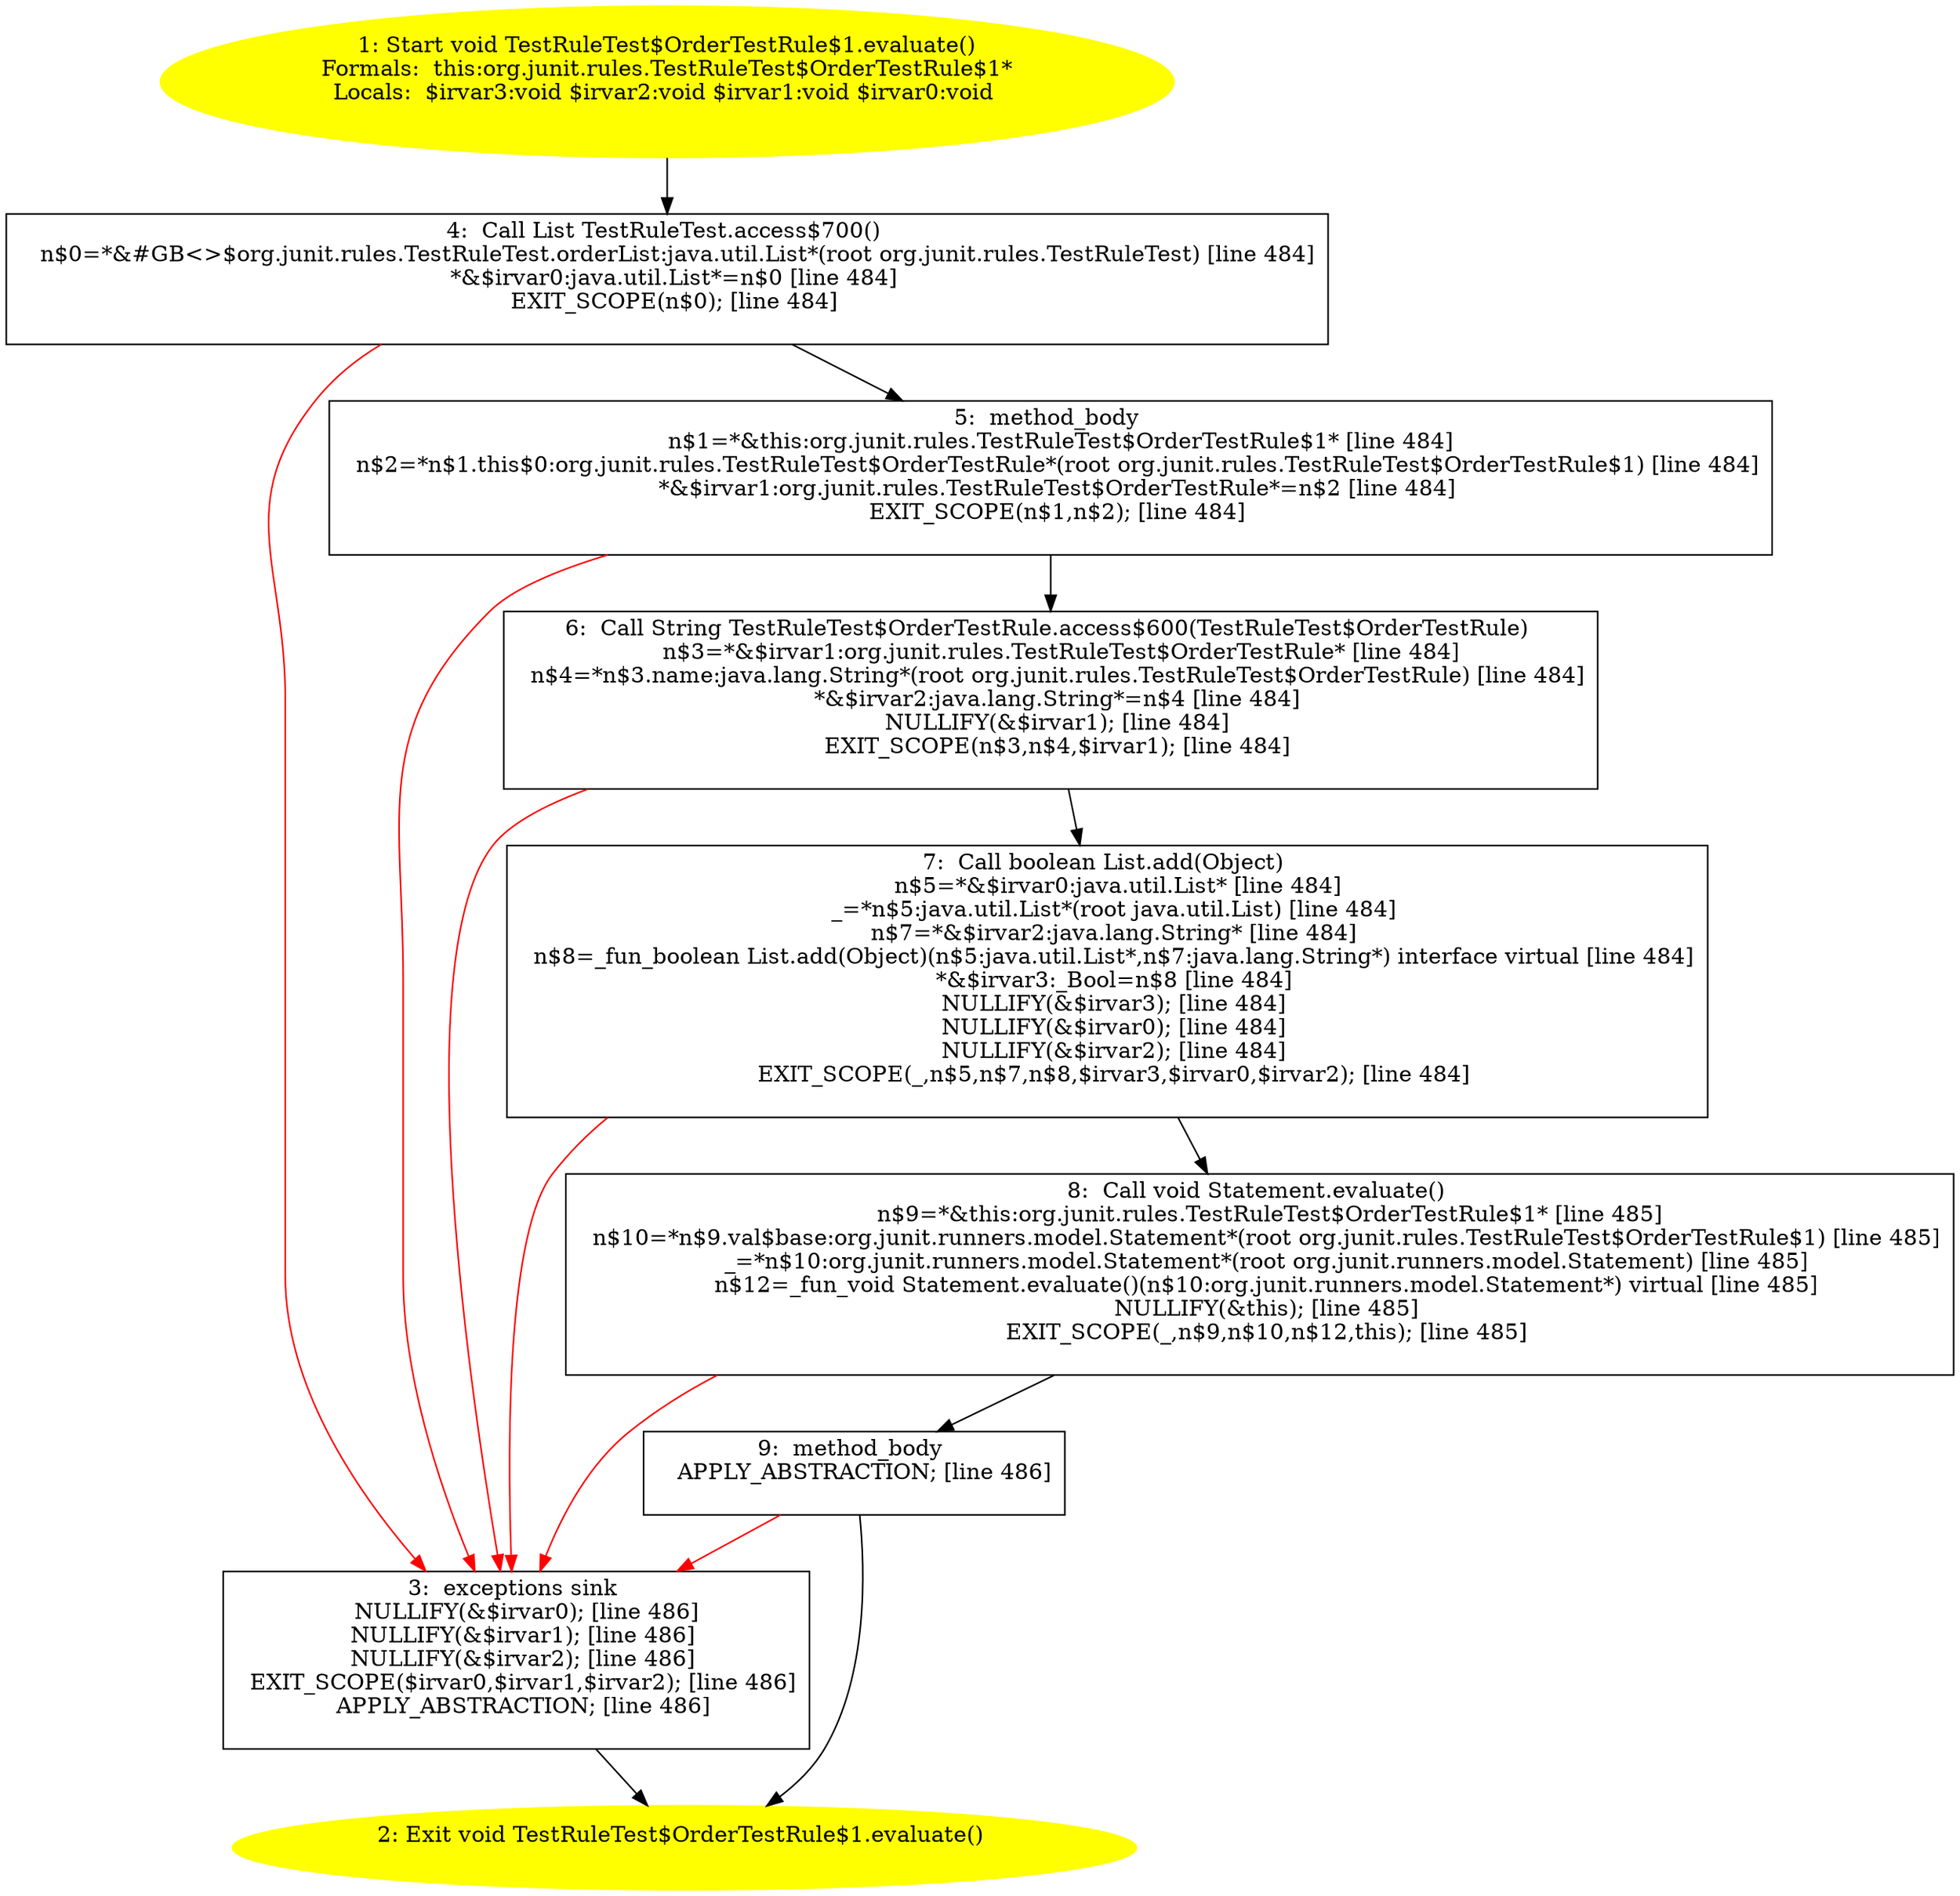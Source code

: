 /* @generated */
digraph cfg {
"org.junit.rules.TestRuleTest$OrderTestRule$1.evaluate():void.4f0a0b7c82caf516f080dc4c3a6b78c6_1" [label="1: Start void TestRuleTest$OrderTestRule$1.evaluate()\nFormals:  this:org.junit.rules.TestRuleTest$OrderTestRule$1*\nLocals:  $irvar3:void $irvar2:void $irvar1:void $irvar0:void \n  " color=yellow style=filled]
	

	 "org.junit.rules.TestRuleTest$OrderTestRule$1.evaluate():void.4f0a0b7c82caf516f080dc4c3a6b78c6_1" -> "org.junit.rules.TestRuleTest$OrderTestRule$1.evaluate():void.4f0a0b7c82caf516f080dc4c3a6b78c6_4" ;
"org.junit.rules.TestRuleTest$OrderTestRule$1.evaluate():void.4f0a0b7c82caf516f080dc4c3a6b78c6_2" [label="2: Exit void TestRuleTest$OrderTestRule$1.evaluate() \n  " color=yellow style=filled]
	

"org.junit.rules.TestRuleTest$OrderTestRule$1.evaluate():void.4f0a0b7c82caf516f080dc4c3a6b78c6_3" [label="3:  exceptions sink \n   NULLIFY(&$irvar0); [line 486]\n  NULLIFY(&$irvar1); [line 486]\n  NULLIFY(&$irvar2); [line 486]\n  EXIT_SCOPE($irvar0,$irvar1,$irvar2); [line 486]\n  APPLY_ABSTRACTION; [line 486]\n " shape="box"]
	

	 "org.junit.rules.TestRuleTest$OrderTestRule$1.evaluate():void.4f0a0b7c82caf516f080dc4c3a6b78c6_3" -> "org.junit.rules.TestRuleTest$OrderTestRule$1.evaluate():void.4f0a0b7c82caf516f080dc4c3a6b78c6_2" ;
"org.junit.rules.TestRuleTest$OrderTestRule$1.evaluate():void.4f0a0b7c82caf516f080dc4c3a6b78c6_4" [label="4:  Call List TestRuleTest.access$700() \n   n$0=*&#GB<>$org.junit.rules.TestRuleTest.orderList:java.util.List*(root org.junit.rules.TestRuleTest) [line 484]\n  *&$irvar0:java.util.List*=n$0 [line 484]\n  EXIT_SCOPE(n$0); [line 484]\n " shape="box"]
	

	 "org.junit.rules.TestRuleTest$OrderTestRule$1.evaluate():void.4f0a0b7c82caf516f080dc4c3a6b78c6_4" -> "org.junit.rules.TestRuleTest$OrderTestRule$1.evaluate():void.4f0a0b7c82caf516f080dc4c3a6b78c6_5" ;
	 "org.junit.rules.TestRuleTest$OrderTestRule$1.evaluate():void.4f0a0b7c82caf516f080dc4c3a6b78c6_4" -> "org.junit.rules.TestRuleTest$OrderTestRule$1.evaluate():void.4f0a0b7c82caf516f080dc4c3a6b78c6_3" [color="red" ];
"org.junit.rules.TestRuleTest$OrderTestRule$1.evaluate():void.4f0a0b7c82caf516f080dc4c3a6b78c6_5" [label="5:  method_body \n   n$1=*&this:org.junit.rules.TestRuleTest$OrderTestRule$1* [line 484]\n  n$2=*n$1.this$0:org.junit.rules.TestRuleTest$OrderTestRule*(root org.junit.rules.TestRuleTest$OrderTestRule$1) [line 484]\n  *&$irvar1:org.junit.rules.TestRuleTest$OrderTestRule*=n$2 [line 484]\n  EXIT_SCOPE(n$1,n$2); [line 484]\n " shape="box"]
	

	 "org.junit.rules.TestRuleTest$OrderTestRule$1.evaluate():void.4f0a0b7c82caf516f080dc4c3a6b78c6_5" -> "org.junit.rules.TestRuleTest$OrderTestRule$1.evaluate():void.4f0a0b7c82caf516f080dc4c3a6b78c6_6" ;
	 "org.junit.rules.TestRuleTest$OrderTestRule$1.evaluate():void.4f0a0b7c82caf516f080dc4c3a6b78c6_5" -> "org.junit.rules.TestRuleTest$OrderTestRule$1.evaluate():void.4f0a0b7c82caf516f080dc4c3a6b78c6_3" [color="red" ];
"org.junit.rules.TestRuleTest$OrderTestRule$1.evaluate():void.4f0a0b7c82caf516f080dc4c3a6b78c6_6" [label="6:  Call String TestRuleTest$OrderTestRule.access$600(TestRuleTest$OrderTestRule) \n   n$3=*&$irvar1:org.junit.rules.TestRuleTest$OrderTestRule* [line 484]\n  n$4=*n$3.name:java.lang.String*(root org.junit.rules.TestRuleTest$OrderTestRule) [line 484]\n  *&$irvar2:java.lang.String*=n$4 [line 484]\n  NULLIFY(&$irvar1); [line 484]\n  EXIT_SCOPE(n$3,n$4,$irvar1); [line 484]\n " shape="box"]
	

	 "org.junit.rules.TestRuleTest$OrderTestRule$1.evaluate():void.4f0a0b7c82caf516f080dc4c3a6b78c6_6" -> "org.junit.rules.TestRuleTest$OrderTestRule$1.evaluate():void.4f0a0b7c82caf516f080dc4c3a6b78c6_7" ;
	 "org.junit.rules.TestRuleTest$OrderTestRule$1.evaluate():void.4f0a0b7c82caf516f080dc4c3a6b78c6_6" -> "org.junit.rules.TestRuleTest$OrderTestRule$1.evaluate():void.4f0a0b7c82caf516f080dc4c3a6b78c6_3" [color="red" ];
"org.junit.rules.TestRuleTest$OrderTestRule$1.evaluate():void.4f0a0b7c82caf516f080dc4c3a6b78c6_7" [label="7:  Call boolean List.add(Object) \n   n$5=*&$irvar0:java.util.List* [line 484]\n  _=*n$5:java.util.List*(root java.util.List) [line 484]\n  n$7=*&$irvar2:java.lang.String* [line 484]\n  n$8=_fun_boolean List.add(Object)(n$5:java.util.List*,n$7:java.lang.String*) interface virtual [line 484]\n  *&$irvar3:_Bool=n$8 [line 484]\n  NULLIFY(&$irvar3); [line 484]\n  NULLIFY(&$irvar0); [line 484]\n  NULLIFY(&$irvar2); [line 484]\n  EXIT_SCOPE(_,n$5,n$7,n$8,$irvar3,$irvar0,$irvar2); [line 484]\n " shape="box"]
	

	 "org.junit.rules.TestRuleTest$OrderTestRule$1.evaluate():void.4f0a0b7c82caf516f080dc4c3a6b78c6_7" -> "org.junit.rules.TestRuleTest$OrderTestRule$1.evaluate():void.4f0a0b7c82caf516f080dc4c3a6b78c6_8" ;
	 "org.junit.rules.TestRuleTest$OrderTestRule$1.evaluate():void.4f0a0b7c82caf516f080dc4c3a6b78c6_7" -> "org.junit.rules.TestRuleTest$OrderTestRule$1.evaluate():void.4f0a0b7c82caf516f080dc4c3a6b78c6_3" [color="red" ];
"org.junit.rules.TestRuleTest$OrderTestRule$1.evaluate():void.4f0a0b7c82caf516f080dc4c3a6b78c6_8" [label="8:  Call void Statement.evaluate() \n   n$9=*&this:org.junit.rules.TestRuleTest$OrderTestRule$1* [line 485]\n  n$10=*n$9.val$base:org.junit.runners.model.Statement*(root org.junit.rules.TestRuleTest$OrderTestRule$1) [line 485]\n  _=*n$10:org.junit.runners.model.Statement*(root org.junit.runners.model.Statement) [line 485]\n  n$12=_fun_void Statement.evaluate()(n$10:org.junit.runners.model.Statement*) virtual [line 485]\n  NULLIFY(&this); [line 485]\n  EXIT_SCOPE(_,n$9,n$10,n$12,this); [line 485]\n " shape="box"]
	

	 "org.junit.rules.TestRuleTest$OrderTestRule$1.evaluate():void.4f0a0b7c82caf516f080dc4c3a6b78c6_8" -> "org.junit.rules.TestRuleTest$OrderTestRule$1.evaluate():void.4f0a0b7c82caf516f080dc4c3a6b78c6_9" ;
	 "org.junit.rules.TestRuleTest$OrderTestRule$1.evaluate():void.4f0a0b7c82caf516f080dc4c3a6b78c6_8" -> "org.junit.rules.TestRuleTest$OrderTestRule$1.evaluate():void.4f0a0b7c82caf516f080dc4c3a6b78c6_3" [color="red" ];
"org.junit.rules.TestRuleTest$OrderTestRule$1.evaluate():void.4f0a0b7c82caf516f080dc4c3a6b78c6_9" [label="9:  method_body \n   APPLY_ABSTRACTION; [line 486]\n " shape="box"]
	

	 "org.junit.rules.TestRuleTest$OrderTestRule$1.evaluate():void.4f0a0b7c82caf516f080dc4c3a6b78c6_9" -> "org.junit.rules.TestRuleTest$OrderTestRule$1.evaluate():void.4f0a0b7c82caf516f080dc4c3a6b78c6_2" ;
	 "org.junit.rules.TestRuleTest$OrderTestRule$1.evaluate():void.4f0a0b7c82caf516f080dc4c3a6b78c6_9" -> "org.junit.rules.TestRuleTest$OrderTestRule$1.evaluate():void.4f0a0b7c82caf516f080dc4c3a6b78c6_3" [color="red" ];
}
